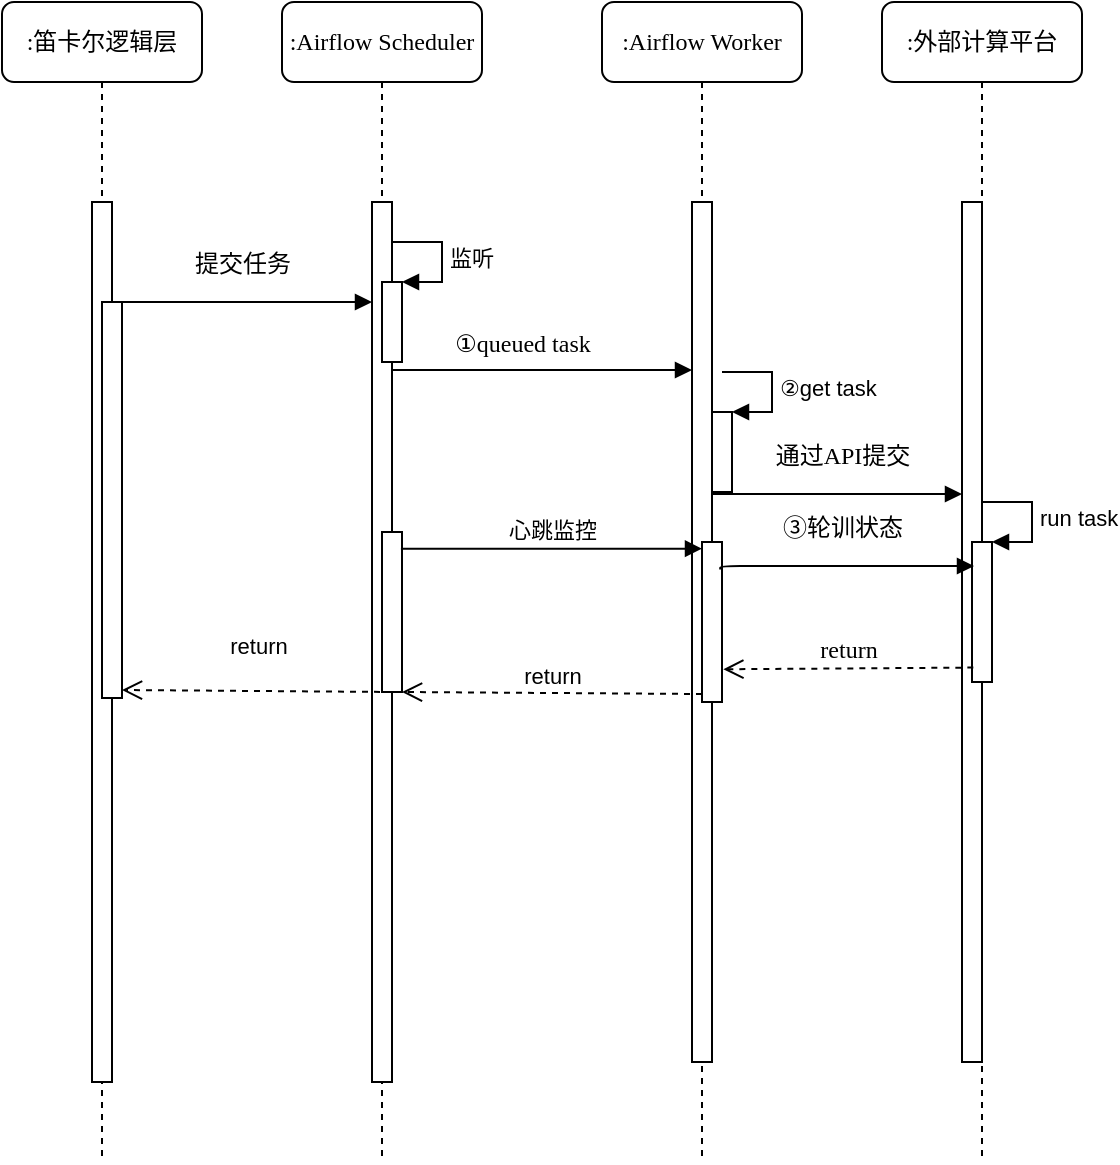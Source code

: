 <mxfile version="11.1.4" type="github"><diagram name="Page-1" id="13e1069c-82ec-6db2-03f1-153e76fe0fe0"><mxGraphModel dx="1146" dy="399" grid="0" gridSize="10" guides="1" tooltips="1" connect="1" arrows="0" fold="1" page="1" pageScale="1" pageWidth="1100" pageHeight="850" background="#ffffff" math="0" shadow="0"><root><mxCell id="0"/><mxCell id="1" parent="0"/><mxCell id="7baba1c4bc27f4b0-2" value=":Airflow Scheduler" style="shape=umlLifeline;perimeter=lifelinePerimeter;whiteSpace=wrap;html=1;container=1;collapsible=0;recursiveResize=0;outlineConnect=0;rounded=1;shadow=0;comic=0;labelBackgroundColor=none;strokeColor=#000000;strokeWidth=1;fillColor=#FFFFFF;fontFamily=Verdana;fontSize=12;fontColor=#000000;align=center;" parent="1" vertex="1"><mxGeometry x="240" y="80" width="100" height="580" as="geometry"/></mxCell><mxCell id="7baba1c4bc27f4b0-10" value="" style="html=1;points=[];perimeter=orthogonalPerimeter;rounded=0;shadow=0;comic=0;labelBackgroundColor=none;strokeColor=#000000;strokeWidth=1;fillColor=#FFFFFF;fontFamily=Verdana;fontSize=12;fontColor=#000000;align=center;" parent="7baba1c4bc27f4b0-2" vertex="1"><mxGeometry x="45" y="100" width="10" height="440" as="geometry"/></mxCell><mxCell id="1ErDAoUXg-iBqyexWtyO-6" value="" style="html=1;points=[];perimeter=orthogonalPerimeter;" parent="7baba1c4bc27f4b0-2" vertex="1"><mxGeometry x="50" y="140" width="10" height="40" as="geometry"/></mxCell><mxCell id="1ErDAoUXg-iBqyexWtyO-7" value="监听" style="edgeStyle=orthogonalEdgeStyle;html=1;align=left;spacingLeft=2;endArrow=block;rounded=0;entryX=1;entryY=0;" parent="7baba1c4bc27f4b0-2" target="1ErDAoUXg-iBqyexWtyO-6" edge="1"><mxGeometry relative="1" as="geometry"><mxPoint x="55" y="120" as="sourcePoint"/><Array as="points"><mxPoint x="80" y="120"/></Array></mxGeometry></mxCell><mxCell id="1ErDAoUXg-iBqyexWtyO-24" value="" style="html=1;points=[];perimeter=orthogonalPerimeter;" parent="7baba1c4bc27f4b0-2" vertex="1"><mxGeometry x="50" y="265" width="10" height="80" as="geometry"/></mxCell><mxCell id="7baba1c4bc27f4b0-3" value=":Airflow Worker" style="shape=umlLifeline;perimeter=lifelinePerimeter;whiteSpace=wrap;html=1;container=1;collapsible=0;recursiveResize=0;outlineConnect=0;rounded=1;shadow=0;comic=0;labelBackgroundColor=none;strokeColor=#000000;strokeWidth=1;fillColor=#FFFFFF;fontFamily=Verdana;fontSize=12;fontColor=#000000;align=center;" parent="1" vertex="1"><mxGeometry x="400" y="80" width="100" height="580" as="geometry"/></mxCell><mxCell id="7baba1c4bc27f4b0-13" value="" style="html=1;points=[];perimeter=orthogonalPerimeter;rounded=0;shadow=0;comic=0;labelBackgroundColor=none;strokeColor=#000000;strokeWidth=1;fillColor=#FFFFFF;fontFamily=Verdana;fontSize=12;fontColor=#000000;align=center;" parent="7baba1c4bc27f4b0-3" vertex="1"><mxGeometry x="45" y="100" width="10" height="430" as="geometry"/></mxCell><mxCell id="1ErDAoUXg-iBqyexWtyO-10" value="" style="html=1;points=[];perimeter=orthogonalPerimeter;" parent="7baba1c4bc27f4b0-3" vertex="1"><mxGeometry x="55" y="205" width="10" height="40" as="geometry"/></mxCell><mxCell id="1ErDAoUXg-iBqyexWtyO-11" value="②get task" style="edgeStyle=orthogonalEdgeStyle;html=1;align=left;spacingLeft=2;endArrow=block;rounded=0;entryX=1;entryY=0;" parent="7baba1c4bc27f4b0-3" target="1ErDAoUXg-iBqyexWtyO-10" edge="1"><mxGeometry relative="1" as="geometry"><mxPoint x="60" y="185" as="sourcePoint"/><Array as="points"><mxPoint x="85" y="185"/></Array></mxGeometry></mxCell><mxCell id="1ErDAoUXg-iBqyexWtyO-21" value="" style="html=1;points=[];perimeter=orthogonalPerimeter;" parent="7baba1c4bc27f4b0-3" vertex="1"><mxGeometry x="50" y="270" width="10" height="80" as="geometry"/></mxCell><mxCell id="7baba1c4bc27f4b0-4" value=":外部计算平台" style="shape=umlLifeline;perimeter=lifelinePerimeter;whiteSpace=wrap;html=1;container=1;collapsible=0;recursiveResize=0;outlineConnect=0;rounded=1;shadow=0;comic=0;labelBackgroundColor=none;strokeColor=#000000;strokeWidth=1;fillColor=#FFFFFF;fontFamily=Verdana;fontSize=12;fontColor=#000000;align=center;" parent="1" vertex="1"><mxGeometry x="540" y="80" width="100" height="580" as="geometry"/></mxCell><mxCell id="7baba1c4bc27f4b0-8" value=":笛卡尔逻辑层" style="shape=umlLifeline;perimeter=lifelinePerimeter;whiteSpace=wrap;html=1;container=1;collapsible=0;recursiveResize=0;outlineConnect=0;rounded=1;shadow=0;comic=0;labelBackgroundColor=none;strokeColor=#000000;strokeWidth=1;fillColor=#FFFFFF;fontFamily=Verdana;fontSize=12;fontColor=#000000;align=center;" parent="1" vertex="1"><mxGeometry x="100" y="80" width="100" height="580" as="geometry"/></mxCell><mxCell id="7baba1c4bc27f4b0-9" value="" style="html=1;points=[];perimeter=orthogonalPerimeter;rounded=0;shadow=0;comic=0;labelBackgroundColor=none;strokeColor=#000000;strokeWidth=1;fillColor=#FFFFFF;fontFamily=Verdana;fontSize=12;fontColor=#000000;align=center;" parent="7baba1c4bc27f4b0-8" vertex="1"><mxGeometry x="45" y="100" width="10" height="440" as="geometry"/></mxCell><mxCell id="YdMvo96OT1lTsIG5U1d5-2" value="" style="html=1;points=[];perimeter=orthogonalPerimeter;" vertex="1" parent="7baba1c4bc27f4b0-8"><mxGeometry x="50" y="150" width="10" height="198" as="geometry"/></mxCell><mxCell id="7baba1c4bc27f4b0-16" value="" style="html=1;points=[];perimeter=orthogonalPerimeter;rounded=0;shadow=0;comic=0;labelBackgroundColor=none;strokeColor=#000000;strokeWidth=1;fillColor=#FFFFFF;fontFamily=Verdana;fontSize=12;fontColor=#000000;align=center;" parent="1" vertex="1"><mxGeometry x="580" y="180" width="10" height="430" as="geometry"/></mxCell><mxCell id="7baba1c4bc27f4b0-17" value="通过API提交" style="html=1;verticalAlign=bottom;endArrow=block;labelBackgroundColor=none;fontFamily=Verdana;fontSize=12;edgeStyle=elbowEdgeStyle;elbow=vertical;" parent="1" edge="1"><mxGeometry x="0.04" y="10" relative="1" as="geometry"><mxPoint x="455" y="326" as="sourcePoint"/><Array as="points"><mxPoint x="520" y="326"/><mxPoint x="460" y="216"/></Array><mxPoint x="580.0" y="326" as="targetPoint"/><mxPoint as="offset"/></mxGeometry></mxCell><mxCell id="7baba1c4bc27f4b0-11" value="提交任务" style="html=1;verticalAlign=bottom;endArrow=block;labelBackgroundColor=none;fontFamily=Verdana;fontSize=12;edgeStyle=elbowEdgeStyle;elbow=vertical;" parent="1" source="7baba1c4bc27f4b0-9" edge="1"><mxGeometry x="0.308" y="22" relative="1" as="geometry"><mxPoint x="220" y="190" as="sourcePoint"/><mxPoint x="285" y="230" as="targetPoint"/><Array as="points"><mxPoint x="240" y="230"/></Array><mxPoint x="-20" y="12" as="offset"/></mxGeometry></mxCell><mxCell id="7baba1c4bc27f4b0-14" value="①queued task" style="html=1;verticalAlign=bottom;endArrow=block;labelBackgroundColor=none;fontFamily=Verdana;fontSize=12;edgeStyle=elbowEdgeStyle;elbow=vertical;" parent="1" edge="1"><mxGeometry x="-0.133" y="4" relative="1" as="geometry"><mxPoint x="295" y="264" as="sourcePoint"/><mxPoint x="445" y="264" as="targetPoint"/><Array as="points"><mxPoint x="360" y="264"/></Array><mxPoint as="offset"/></mxGeometry></mxCell><mxCell id="1ErDAoUXg-iBqyexWtyO-12" value="" style="html=1;points=[];perimeter=orthogonalPerimeter;" parent="1" vertex="1"><mxGeometry x="585" y="350" width="10" height="70" as="geometry"/></mxCell><mxCell id="1ErDAoUXg-iBqyexWtyO-13" value="run task" style="edgeStyle=orthogonalEdgeStyle;html=1;align=left;spacingLeft=2;endArrow=block;rounded=0;entryX=1;entryY=0;" parent="1" target="1ErDAoUXg-iBqyexWtyO-12" edge="1"><mxGeometry relative="1" as="geometry"><mxPoint x="590" y="330" as="sourcePoint"/><Array as="points"><mxPoint x="615" y="330"/></Array></mxGeometry></mxCell><mxCell id="1ErDAoUXg-iBqyexWtyO-18" value="return" style="html=1;verticalAlign=bottom;endArrow=open;dashed=1;endSize=8;labelBackgroundColor=none;fontFamily=Verdana;fontSize=12;entryX=1.067;entryY=0.909;entryDx=0;entryDy=0;entryPerimeter=0;exitX=0.067;exitY=0.897;exitDx=0;exitDy=0;exitPerimeter=0;" parent="1" source="1ErDAoUXg-iBqyexWtyO-12" edge="1"><mxGeometry relative="1" as="geometry"><mxPoint x="460.67" y="413.63" as="targetPoint"/><mxPoint x="580" y="420" as="sourcePoint"/></mxGeometry></mxCell><mxCell id="1ErDAoUXg-iBqyexWtyO-20" value="③轮训状态" style="html=1;verticalAlign=bottom;endArrow=block;labelBackgroundColor=none;fontFamily=Verdana;fontSize=12;edgeStyle=elbowEdgeStyle;elbow=vertical;exitX=0.894;exitY=0.17;exitDx=0;exitDy=0;exitPerimeter=0;" parent="1" edge="1"><mxGeometry x="-0.026" y="10" relative="1" as="geometry"><mxPoint x="459.103" y="363.759" as="sourcePoint"/><Array as="points"><mxPoint x="520" y="362"/><mxPoint x="470" y="228"/></Array><mxPoint x="586" y="362" as="targetPoint"/><mxPoint as="offset"/></mxGeometry></mxCell><mxCell id="1ErDAoUXg-iBqyexWtyO-22" value="心跳监控" style="html=1;verticalAlign=bottom;endArrow=block;exitX=0.946;exitY=0.104;exitDx=0;exitDy=0;exitPerimeter=0;" parent="1" source="1ErDAoUXg-iBqyexWtyO-24" target="1ErDAoUXg-iBqyexWtyO-21" edge="1"><mxGeometry relative="1" as="geometry"><mxPoint x="225" y="340" as="sourcePoint"/></mxGeometry></mxCell><mxCell id="1ErDAoUXg-iBqyexWtyO-23" value="return" style="html=1;verticalAlign=bottom;endArrow=open;dashed=1;endSize=8;exitX=0;exitY=0.95;" parent="1" source="1ErDAoUXg-iBqyexWtyO-21" target="1ErDAoUXg-iBqyexWtyO-24" edge="1"><mxGeometry relative="1" as="geometry"><mxPoint x="225" y="416" as="targetPoint"/></mxGeometry></mxCell><mxCell id="1ErDAoUXg-iBqyexWtyO-26" value="return" style="html=1;verticalAlign=bottom;endArrow=open;dashed=1;endSize=8;exitX=0;exitY=0.95;" parent="1" edge="1"><mxGeometry x="0.001" y="-14" relative="1" as="geometry"><mxPoint x="160" y="424" as="targetPoint"/><mxPoint x="295" y="425.0" as="sourcePoint"/><mxPoint as="offset"/></mxGeometry></mxCell></root></mxGraphModel></diagram></mxfile>